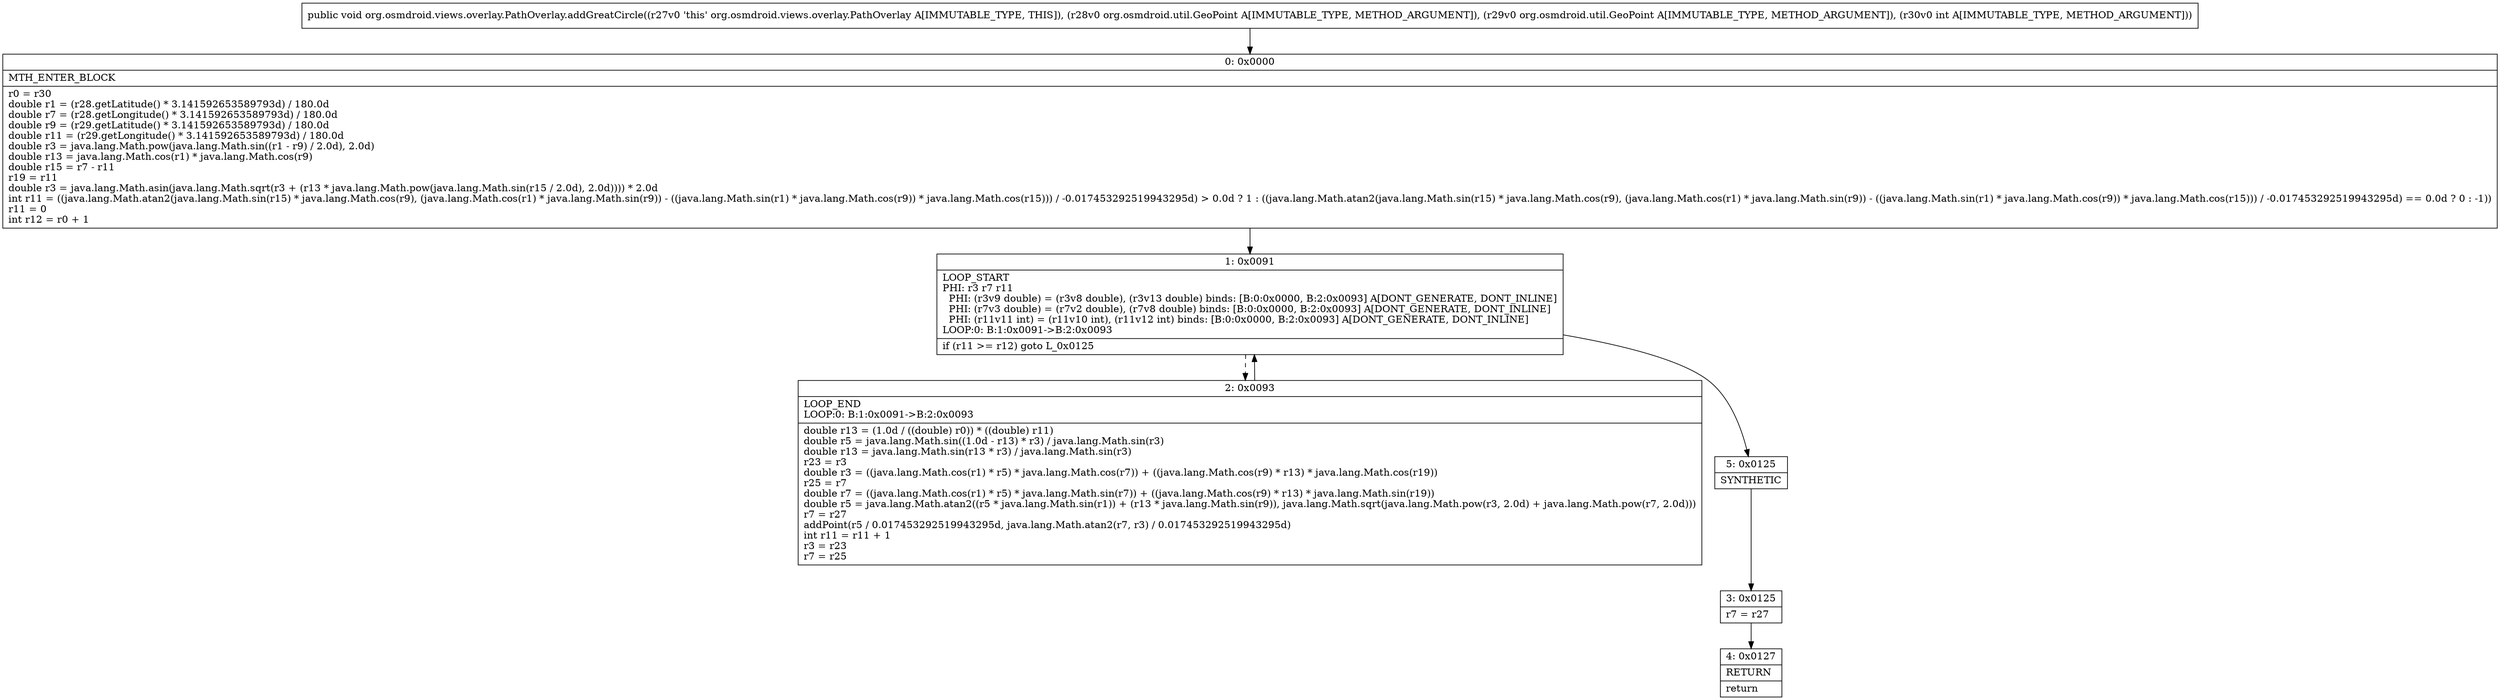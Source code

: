 digraph "CFG fororg.osmdroid.views.overlay.PathOverlay.addGreatCircle(Lorg\/osmdroid\/util\/GeoPoint;Lorg\/osmdroid\/util\/GeoPoint;I)V" {
Node_0 [shape=record,label="{0\:\ 0x0000|MTH_ENTER_BLOCK\l|r0 = r30\ldouble r1 = (r28.getLatitude() * 3.141592653589793d) \/ 180.0d\ldouble r7 = (r28.getLongitude() * 3.141592653589793d) \/ 180.0d\ldouble r9 = (r29.getLatitude() * 3.141592653589793d) \/ 180.0d\ldouble r11 = (r29.getLongitude() * 3.141592653589793d) \/ 180.0d\ldouble r3 = java.lang.Math.pow(java.lang.Math.sin((r1 \- r9) \/ 2.0d), 2.0d)\ldouble r13 = java.lang.Math.cos(r1) * java.lang.Math.cos(r9)\ldouble r15 = r7 \- r11\lr19 = r11\ldouble r3 = java.lang.Math.asin(java.lang.Math.sqrt(r3 + (r13 * java.lang.Math.pow(java.lang.Math.sin(r15 \/ 2.0d), 2.0d)))) * 2.0d\lint r11 = ((java.lang.Math.atan2(java.lang.Math.sin(r15) * java.lang.Math.cos(r9), (java.lang.Math.cos(r1) * java.lang.Math.sin(r9)) \- ((java.lang.Math.sin(r1) * java.lang.Math.cos(r9)) * java.lang.Math.cos(r15))) \/ \-0.017453292519943295d) \> 0.0d ? 1 : ((java.lang.Math.atan2(java.lang.Math.sin(r15) * java.lang.Math.cos(r9), (java.lang.Math.cos(r1) * java.lang.Math.sin(r9)) \- ((java.lang.Math.sin(r1) * java.lang.Math.cos(r9)) * java.lang.Math.cos(r15))) \/ \-0.017453292519943295d) == 0.0d ? 0 : \-1))\lr11 = 0\lint r12 = r0 + 1\l}"];
Node_1 [shape=record,label="{1\:\ 0x0091|LOOP_START\lPHI: r3 r7 r11 \l  PHI: (r3v9 double) = (r3v8 double), (r3v13 double) binds: [B:0:0x0000, B:2:0x0093] A[DONT_GENERATE, DONT_INLINE]\l  PHI: (r7v3 double) = (r7v2 double), (r7v8 double) binds: [B:0:0x0000, B:2:0x0093] A[DONT_GENERATE, DONT_INLINE]\l  PHI: (r11v11 int) = (r11v10 int), (r11v12 int) binds: [B:0:0x0000, B:2:0x0093] A[DONT_GENERATE, DONT_INLINE]\lLOOP:0: B:1:0x0091\-\>B:2:0x0093\l|if (r11 \>= r12) goto L_0x0125\l}"];
Node_2 [shape=record,label="{2\:\ 0x0093|LOOP_END\lLOOP:0: B:1:0x0091\-\>B:2:0x0093\l|double r13 = (1.0d \/ ((double) r0)) * ((double) r11)\ldouble r5 = java.lang.Math.sin((1.0d \- r13) * r3) \/ java.lang.Math.sin(r3)\ldouble r13 = java.lang.Math.sin(r13 * r3) \/ java.lang.Math.sin(r3)\lr23 = r3\ldouble r3 = ((java.lang.Math.cos(r1) * r5) * java.lang.Math.cos(r7)) + ((java.lang.Math.cos(r9) * r13) * java.lang.Math.cos(r19))\lr25 = r7\ldouble r7 = ((java.lang.Math.cos(r1) * r5) * java.lang.Math.sin(r7)) + ((java.lang.Math.cos(r9) * r13) * java.lang.Math.sin(r19))\ldouble r5 = java.lang.Math.atan2((r5 * java.lang.Math.sin(r1)) + (r13 * java.lang.Math.sin(r9)), java.lang.Math.sqrt(java.lang.Math.pow(r3, 2.0d) + java.lang.Math.pow(r7, 2.0d)))\lr7 = r27\laddPoint(r5 \/ 0.017453292519943295d, java.lang.Math.atan2(r7, r3) \/ 0.017453292519943295d)\lint r11 = r11 + 1\lr3 = r23\lr7 = r25\l}"];
Node_3 [shape=record,label="{3\:\ 0x0125|r7 = r27\l}"];
Node_4 [shape=record,label="{4\:\ 0x0127|RETURN\l|return\l}"];
Node_5 [shape=record,label="{5\:\ 0x0125|SYNTHETIC\l}"];
MethodNode[shape=record,label="{public void org.osmdroid.views.overlay.PathOverlay.addGreatCircle((r27v0 'this' org.osmdroid.views.overlay.PathOverlay A[IMMUTABLE_TYPE, THIS]), (r28v0 org.osmdroid.util.GeoPoint A[IMMUTABLE_TYPE, METHOD_ARGUMENT]), (r29v0 org.osmdroid.util.GeoPoint A[IMMUTABLE_TYPE, METHOD_ARGUMENT]), (r30v0 int A[IMMUTABLE_TYPE, METHOD_ARGUMENT])) }"];
MethodNode -> Node_0;
Node_0 -> Node_1;
Node_1 -> Node_2[style=dashed];
Node_1 -> Node_5;
Node_2 -> Node_1;
Node_3 -> Node_4;
Node_5 -> Node_3;
}

